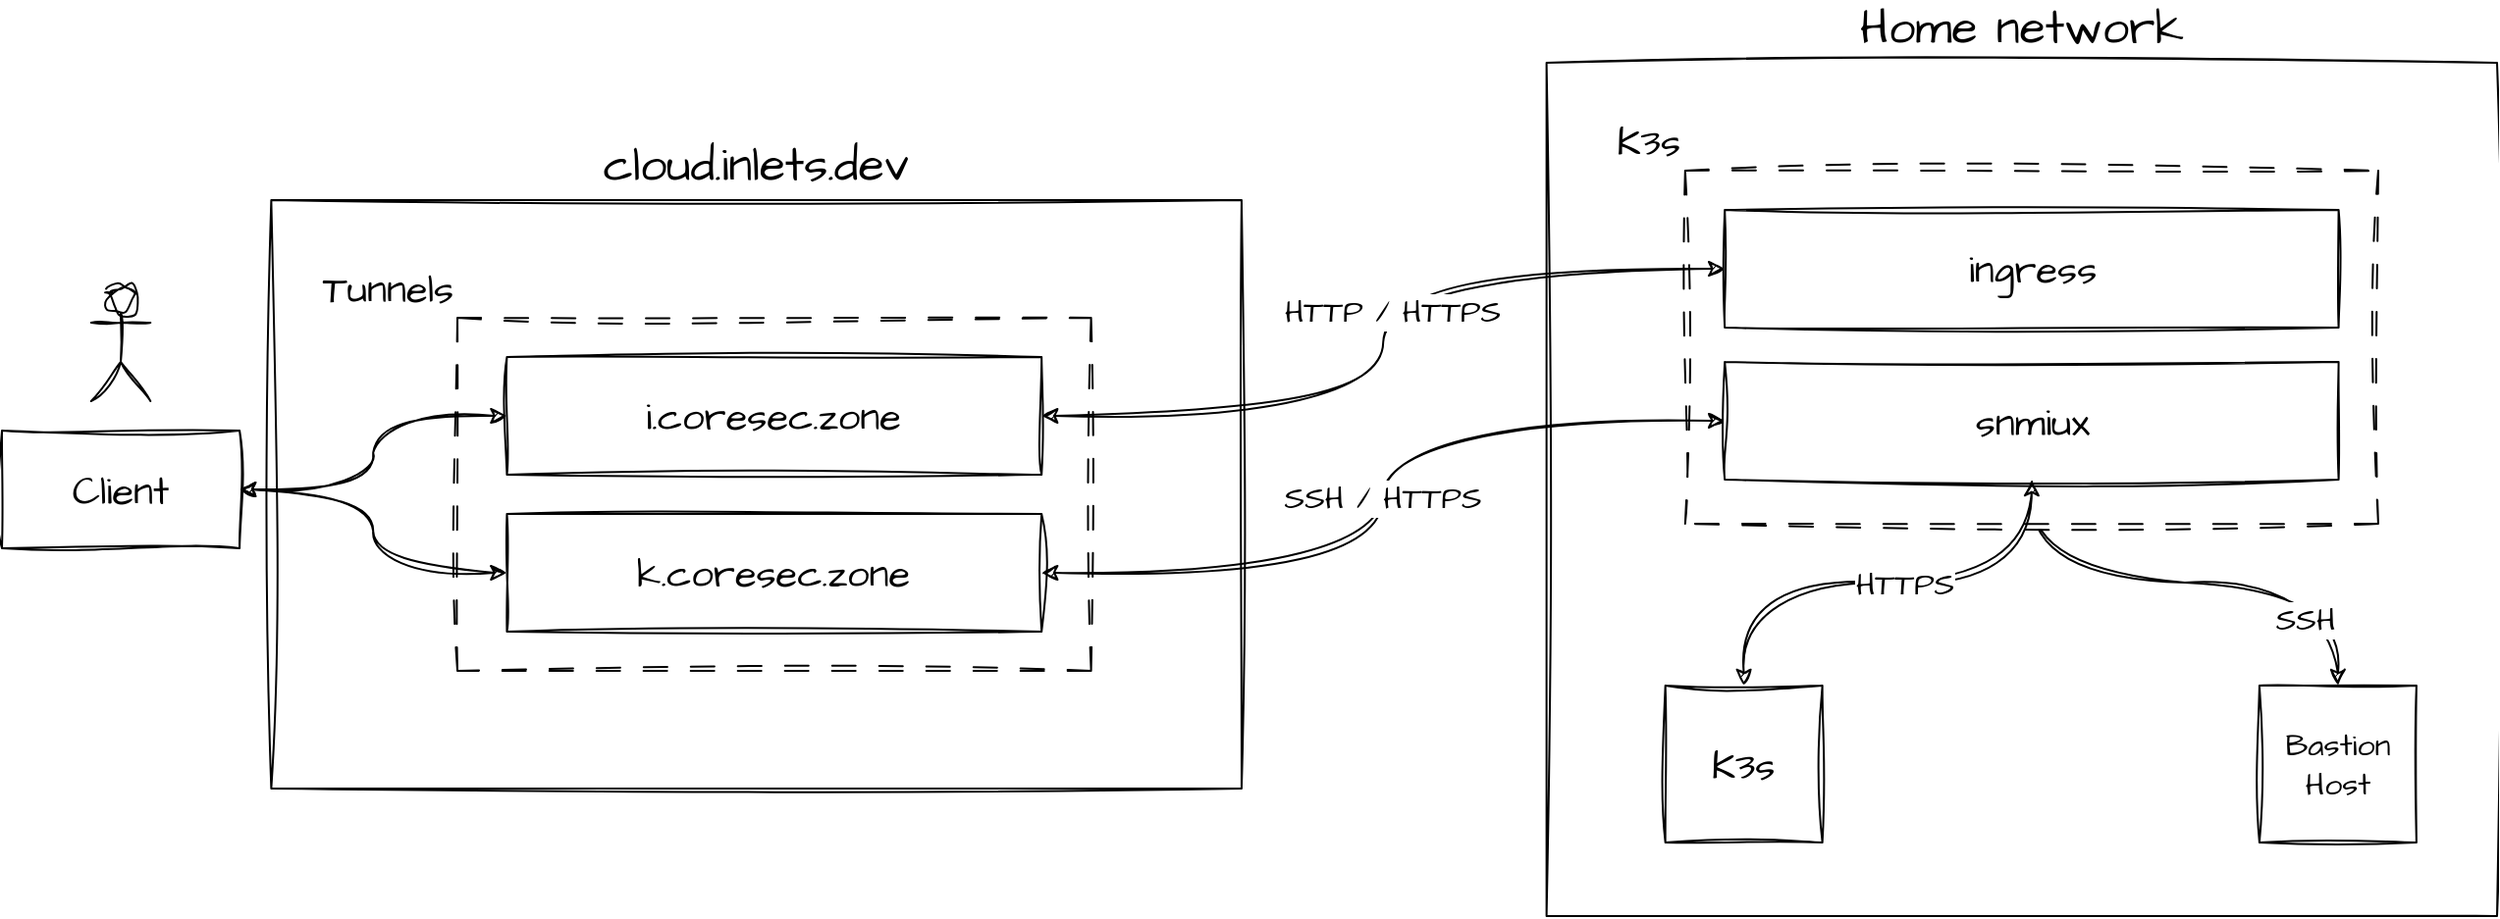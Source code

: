 <mxfile version="26.3.0">
  <diagram name="Page-1" id="41kAqGqCdxrdHtbHoZ40">
    <mxGraphModel dx="3699" dy="2408" grid="1" gridSize="10" guides="1" tooltips="1" connect="1" arrows="1" fold="1" page="1" pageScale="1" pageWidth="1169" pageHeight="827" background="none" math="0" shadow="0">
      <root>
        <mxCell id="0" />
        <mxCell id="1" parent="0" />
        <mxCell id="1RPcp6b-KM-TzmGu6j6Q-30" value="&lt;font style=&quot;font-size: 24px;&quot;&gt;Home network&lt;/font&gt;" style="rounded=0;whiteSpace=wrap;html=1;sketch=1;hachureGap=4;jiggle=2;curveFitting=1;fontFamily=Architects Daughter;fontSource=https%3A%2F%2Ffonts.googleapis.com%2Fcss%3Ffamily%3DArchitects%2BDaughter;labelPosition=center;verticalLabelPosition=top;align=center;verticalAlign=bottom;movable=1;resizable=1;rotatable=1;deletable=1;editable=1;locked=0;connectable=1;container=0;" parent="1" vertex="1">
          <mxGeometry x="-1073.19" y="-1040" width="484.19" height="435" as="geometry" />
        </mxCell>
        <mxCell id="1RPcp6b-KM-TzmGu6j6Q-45" style="edgeStyle=orthogonalEdgeStyle;rounded=0;sketch=1;hachureGap=4;jiggle=2;curveFitting=1;orthogonalLoop=1;jettySize=auto;html=1;exitX=0.5;exitY=1;exitDx=0;exitDy=0;entryX=0.5;entryY=0;entryDx=0;entryDy=0;fontFamily=Architects Daughter;fontSource=https%3A%2F%2Ffonts.googleapis.com%2Fcss%3Ffamily%3DArchitects%2BDaughter;endArrow=classic;startFill=1;curved=1;startArrow=classic;endFill=1;" parent="1" source="1RPcp6b-KM-TzmGu6j6Q-34" target="1RPcp6b-KM-TzmGu6j6Q-44" edge="1">
          <mxGeometry relative="1" as="geometry" />
        </mxCell>
        <mxCell id="1RPcp6b-KM-TzmGu6j6Q-46" value="&lt;font style=&quot;font-size: 16px;&quot;&gt;SSH&lt;/font&gt;" style="edgeLabel;html=1;align=center;verticalAlign=middle;resizable=0;points=[];sketch=1;hachureGap=4;jiggle=2;curveFitting=1;fontFamily=Architects Daughter;fontSource=https%3A%2F%2Ffonts.googleapis.com%2Fcss%3Ffamily%3DArchitects%2BDaughter;container=0;" parent="1RPcp6b-KM-TzmGu6j6Q-45" vertex="1" connectable="0">
          <mxGeometry x="0.741" y="-17" relative="1" as="geometry">
            <mxPoint as="offset" />
          </mxGeometry>
        </mxCell>
        <mxCell id="1RPcp6b-KM-TzmGu6j6Q-44" value="&lt;font style=&quot;font-size: 16px;&quot;&gt;Bastion&lt;br&gt;Host&lt;/font&gt;" style="whiteSpace=wrap;html=1;aspect=fixed;sketch=1;hachureGap=4;jiggle=2;curveFitting=1;fontFamily=Architects Daughter;fontSource=https%3A%2F%2Ffonts.googleapis.com%2Fcss%3Ffamily%3DArchitects%2BDaughter;container=0;" parent="1" vertex="1">
          <mxGeometry x="-710.048" y="-722.5" width="80" height="80" as="geometry" />
        </mxCell>
        <mxCell id="6lFlrr7OIrl2liaq1CcA-3" value="&lt;font style=&quot;font-size: 20px;&quot;&gt;K3s&lt;/font&gt;" style="rounded=0;whiteSpace=wrap;html=1;sketch=1;hachureGap=4;jiggle=2;curveFitting=1;fontFamily=Architects Daughter;fontSource=https%3A%2F%2Ffonts.googleapis.com%2Fcss%3Ffamily%3DArchitects%2BDaughter;dashed=1;dashPattern=12 12;labelPosition=left;verticalLabelPosition=top;align=right;verticalAlign=bottom;container=0;" parent="1" vertex="1">
          <mxGeometry x="-1002.579" y="-985" width="353.056" height="180" as="geometry" />
        </mxCell>
        <mxCell id="1RPcp6b-KM-TzmGu6j6Q-22" value="&lt;font face=&quot;Architects Daughter&quot; style=&quot;font-size: 24px;&quot;&gt;cloud.inlets.dev&lt;/font&gt;" style="rounded=0;whiteSpace=wrap;html=1;glass=0;sketch=1;curveFitting=1;jiggle=2;strokeColor=default;gradientColor=none;labelPosition=center;verticalLabelPosition=top;align=center;verticalAlign=bottom;container=0;" parent="1" vertex="1">
          <mxGeometry x="-1722.813" y="-970" width="494.278" height="300" as="geometry" />
        </mxCell>
        <mxCell id="1RPcp6b-KM-TzmGu6j6Q-23" value="&lt;font style=&quot;font-size: 20px;&quot;&gt;Tunnels&lt;/font&gt;" style="rounded=0;whiteSpace=wrap;html=1;sketch=1;hachureGap=4;jiggle=2;curveFitting=1;fontFamily=Architects Daughter;fontSource=https%3A%2F%2Ffonts.googleapis.com%2Fcss%3Ffamily%3DArchitects%2BDaughter;dashed=1;dashPattern=12 12;labelPosition=left;verticalLabelPosition=top;align=right;verticalAlign=bottom;container=0;" parent="1" vertex="1">
          <mxGeometry x="-1627.992" y="-910" width="322.794" height="180" as="geometry" />
        </mxCell>
        <mxCell id="1RPcp6b-KM-TzmGu6j6Q-24" value="&lt;font style=&quot;font-size: 20px;&quot;&gt;i.coresec.zone&lt;/font&gt;" style="rounded=0;whiteSpace=wrap;html=1;sketch=1;hachureGap=4;jiggle=2;curveFitting=1;fontFamily=Architects Daughter;fontSource=https%3A%2F%2Ffonts.googleapis.com%2Fcss%3Ffamily%3DArchitects%2BDaughter;container=0;" parent="1" vertex="1">
          <mxGeometry x="-1602.774" y="-890" width="272.357" height="60" as="geometry" />
        </mxCell>
        <mxCell id="1RPcp6b-KM-TzmGu6j6Q-26" value="" style="shape=umlActor;verticalLabelPosition=bottom;verticalAlign=top;html=1;outlineConnect=0;hachureGap=4;fontFamily=Architects Daughter;fontSource=https%3A%2F%2Ffonts.googleapis.com%2Fcss%3Ffamily%3DArchitects%2BDaughter;sketch=1;curveFitting=1;jiggle=2;container=0;" parent="1" vertex="1">
          <mxGeometry x="-1814.607" y="-927.5" width="30.262" height="60" as="geometry" />
        </mxCell>
        <mxCell id="1RPcp6b-KM-TzmGu6j6Q-28" value="&lt;font style=&quot;font-size: 20px;&quot;&gt;Client&lt;/font&gt;" style="rounded=0;whiteSpace=wrap;html=1;sketch=1;hachureGap=4;jiggle=2;curveFitting=1;fontFamily=Architects Daughter;fontSource=https%3A%2F%2Ffonts.googleapis.com%2Fcss%3Ffamily%3DArchitects%2BDaughter;container=0;" parent="1" vertex="1">
          <mxGeometry x="-1860" y="-852.5" width="121.048" height="60" as="geometry" />
        </mxCell>
        <mxCell id="1RPcp6b-KM-TzmGu6j6Q-31" value="&lt;font style=&quot;font-size: 20px;&quot;&gt;ingress&lt;/font&gt;" style="rounded=0;whiteSpace=wrap;html=1;sketch=1;hachureGap=4;jiggle=2;curveFitting=1;fontFamily=Architects Daughter;fontSource=https%3A%2F%2Ffonts.googleapis.com%2Fcss%3Ffamily%3DArchitects%2BDaughter;container=0;" parent="1" vertex="1">
          <mxGeometry x="-982.405" y="-965" width="312.706" height="60" as="geometry" />
        </mxCell>
        <mxCell id="1RPcp6b-KM-TzmGu6j6Q-34" value="&lt;font style=&quot;font-size: 20px;&quot;&gt;snmiux&lt;/font&gt;" style="rounded=0;whiteSpace=wrap;html=1;sketch=1;hachureGap=4;jiggle=2;curveFitting=1;fontFamily=Architects Daughter;fontSource=https%3A%2F%2Ffonts.googleapis.com%2Fcss%3Ffamily%3DArchitects%2BDaughter;container=0;" parent="1" vertex="1">
          <mxGeometry x="-982.405" y="-887.5" width="312.706" height="60" as="geometry" />
        </mxCell>
        <mxCell id="1RPcp6b-KM-TzmGu6j6Q-37" value="&lt;font style=&quot;font-size: 20px;&quot;&gt;K3s&lt;/font&gt;" style="whiteSpace=wrap;html=1;aspect=fixed;sketch=1;hachureGap=4;jiggle=2;curveFitting=1;fontFamily=Architects Daughter;fontSource=https%3A%2F%2Ffonts.googleapis.com%2Fcss%3Ffamily%3DArchitects%2BDaughter;container=0;" parent="1" vertex="1">
          <mxGeometry x="-1012.667" y="-722.5" width="80" height="80" as="geometry" />
        </mxCell>
        <mxCell id="6lFlrr7OIrl2liaq1CcA-6" value="&lt;font style=&quot;font-size: 20px;&quot;&gt;k.coresec.zone&lt;/font&gt;" style="rounded=0;whiteSpace=wrap;html=1;sketch=1;hachureGap=4;jiggle=2;curveFitting=1;fontFamily=Architects Daughter;fontSource=https%3A%2F%2Ffonts.googleapis.com%2Fcss%3Ffamily%3DArchitects%2BDaughter;container=0;" parent="1" vertex="1">
          <mxGeometry x="-1602.774" y="-810" width="272.357" height="60" as="geometry" />
        </mxCell>
        <mxCell id="1RPcp6b-KM-TzmGu6j6Q-29" style="edgeStyle=orthogonalEdgeStyle;rounded=0;sketch=1;hachureGap=4;jiggle=2;curveFitting=1;orthogonalLoop=1;jettySize=auto;html=1;exitX=1;exitY=0.5;exitDx=0;exitDy=0;entryX=0;entryY=0.5;entryDx=0;entryDy=0;fontFamily=Architects Daughter;fontSource=https%3A%2F%2Ffonts.googleapis.com%2Fcss%3Ffamily%3DArchitects%2BDaughter;curved=1;startArrow=classic;startFill=1;" parent="1" source="1RPcp6b-KM-TzmGu6j6Q-28" target="1RPcp6b-KM-TzmGu6j6Q-24" edge="1">
          <mxGeometry relative="1" as="geometry" />
        </mxCell>
        <mxCell id="1RPcp6b-KM-TzmGu6j6Q-33" style="rounded=0;sketch=1;hachureGap=4;jiggle=2;curveFitting=1;orthogonalLoop=1;jettySize=auto;html=1;exitX=0;exitY=0.5;exitDx=0;exitDy=0;entryX=1;entryY=0.5;entryDx=0;entryDy=0;fontFamily=Architects Daughter;fontSource=https%3A%2F%2Ffonts.googleapis.com%2Fcss%3Ffamily%3DArchitects%2BDaughter;edgeStyle=orthogonalEdgeStyle;curved=1;startArrow=classic;startFill=1;" parent="1" source="1RPcp6b-KM-TzmGu6j6Q-31" target="1RPcp6b-KM-TzmGu6j6Q-24" edge="1">
          <mxGeometry relative="1" as="geometry" />
        </mxCell>
        <mxCell id="1RPcp6b-KM-TzmGu6j6Q-39" value="&lt;font style=&quot;font-size: 16px;&quot;&gt;HTTP / HTTPS&lt;/font&gt;" style="edgeLabel;html=1;align=center;verticalAlign=middle;resizable=0;points=[];sketch=1;hachureGap=4;jiggle=2;curveFitting=1;fontFamily=Architects Daughter;fontSource=https%3A%2F%2Ffonts.googleapis.com%2Fcss%3Ffamily%3DArchitects%2BDaughter;container=0;" parent="1RPcp6b-KM-TzmGu6j6Q-33" vertex="1" connectable="0">
          <mxGeometry x="-0.078" y="4" relative="1" as="geometry">
            <mxPoint y="1" as="offset" />
          </mxGeometry>
        </mxCell>
        <mxCell id="1RPcp6b-KM-TzmGu6j6Q-38" style="edgeStyle=orthogonalEdgeStyle;rounded=0;sketch=1;hachureGap=4;jiggle=2;curveFitting=1;orthogonalLoop=1;jettySize=auto;html=1;exitX=0.5;exitY=1;exitDx=0;exitDy=0;fontFamily=Architects Daughter;fontSource=https%3A%2F%2Ffonts.googleapis.com%2Fcss%3Ffamily%3DArchitects%2BDaughter;curved=1;endArrow=classic;startFill=1;startArrow=classic;endFill=1;" parent="1" source="1RPcp6b-KM-TzmGu6j6Q-34" target="1RPcp6b-KM-TzmGu6j6Q-37" edge="1">
          <mxGeometry relative="1" as="geometry" />
        </mxCell>
        <mxCell id="1RPcp6b-KM-TzmGu6j6Q-40" value="&lt;font style=&quot;font-size: 16px;&quot;&gt;HTTPS&lt;/font&gt;" style="edgeLabel;html=1;align=center;verticalAlign=middle;resizable=0;points=[];sketch=1;hachureGap=4;jiggle=2;curveFitting=1;fontFamily=Architects Daughter;fontSource=https%3A%2F%2Ffonts.googleapis.com%2Fcss%3Ffamily%3DArchitects%2BDaughter;container=0;" parent="1RPcp6b-KM-TzmGu6j6Q-38" vertex="1" connectable="0">
          <mxGeometry x="-0.055" y="1" relative="1" as="geometry">
            <mxPoint x="1" as="offset" />
          </mxGeometry>
        </mxCell>
        <mxCell id="6lFlrr7OIrl2liaq1CcA-2" style="edgeStyle=orthogonalEdgeStyle;rounded=0;sketch=1;hachureGap=4;jiggle=2;curveFitting=1;orthogonalLoop=1;jettySize=auto;html=1;exitX=1;exitY=0.5;exitDx=0;exitDy=0;entryX=0;entryY=0.5;entryDx=0;entryDy=0;fontFamily=Architects Daughter;fontSource=https%3A%2F%2Ffonts.googleapis.com%2Fcss%3Ffamily%3DArchitects%2BDaughter;curved=1;startArrow=classic;startFill=1;" parent="1" source="1RPcp6b-KM-TzmGu6j6Q-28" target="6lFlrr7OIrl2liaq1CcA-6" edge="1">
          <mxGeometry relative="1" as="geometry">
            <mxPoint x="-1610.339" y="-770" as="targetPoint" />
          </mxGeometry>
        </mxCell>
        <mxCell id="6lFlrr7OIrl2liaq1CcA-4" style="edgeStyle=orthogonalEdgeStyle;rounded=0;sketch=1;hachureGap=4;jiggle=2;curveFitting=1;orthogonalLoop=1;jettySize=auto;html=1;exitX=1;exitY=0.5;exitDx=0;exitDy=0;entryX=0;entryY=0.5;entryDx=0;entryDy=0;fontFamily=Architects Daughter;fontSource=https%3A%2F%2Ffonts.googleapis.com%2Fcss%3Ffamily%3DArchitects%2BDaughter;curved=1;startArrow=classic;startFill=1;" parent="1" source="6lFlrr7OIrl2liaq1CcA-6" target="1RPcp6b-KM-TzmGu6j6Q-34" edge="1">
          <mxGeometry relative="1" as="geometry">
            <mxPoint x="-1325.373" y="-770" as="sourcePoint" />
          </mxGeometry>
        </mxCell>
        <mxCell id="6lFlrr7OIrl2liaq1CcA-5" value="&lt;font style=&quot;font-size: 16px;&quot;&gt;SSH / HTTPS&lt;/font&gt;" style="edgeLabel;html=1;align=center;verticalAlign=middle;resizable=0;points=[];sketch=1;hachureGap=4;jiggle=2;curveFitting=1;fontFamily=Architects Daughter;fontSource=https%3A%2F%2Ffonts.googleapis.com%2Fcss%3Ffamily%3DArchitects%2BDaughter;container=0;" parent="6lFlrr7OIrl2liaq1CcA-4" vertex="1" connectable="0">
          <mxGeometry x="-0.003" y="1" relative="1" as="geometry">
            <mxPoint as="offset" />
          </mxGeometry>
        </mxCell>
      </root>
    </mxGraphModel>
  </diagram>
</mxfile>
